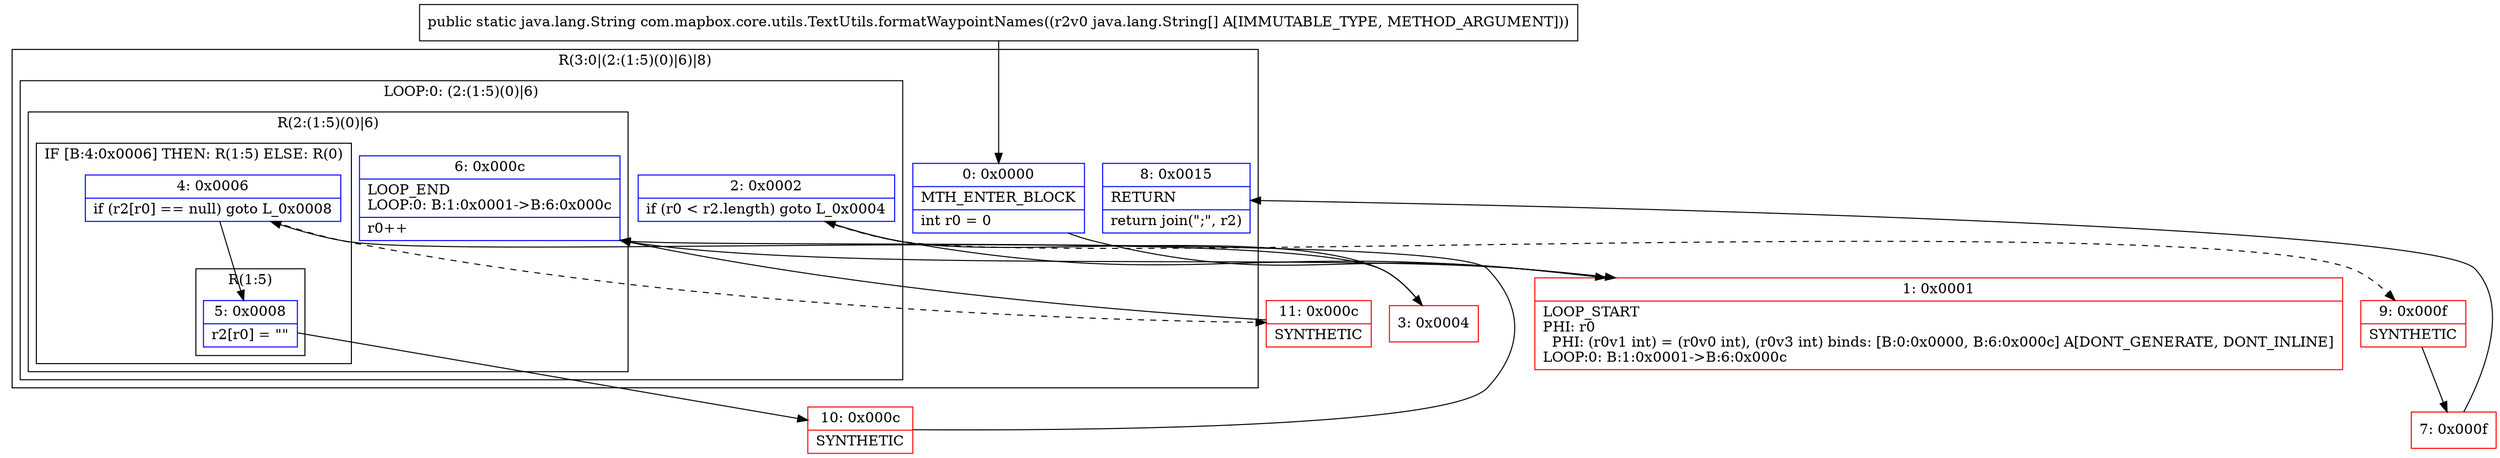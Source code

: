 digraph "CFG forcom.mapbox.core.utils.TextUtils.formatWaypointNames([Ljava\/lang\/String;)Ljava\/lang\/String;" {
subgraph cluster_Region_1738390858 {
label = "R(3:0|(2:(1:5)(0)|6)|8)";
node [shape=record,color=blue];
Node_0 [shape=record,label="{0\:\ 0x0000|MTH_ENTER_BLOCK\l|int r0 = 0\l}"];
subgraph cluster_LoopRegion_368119683 {
label = "LOOP:0: (2:(1:5)(0)|6)";
node [shape=record,color=blue];
Node_2 [shape=record,label="{2\:\ 0x0002|if (r0 \< r2.length) goto L_0x0004\l}"];
subgraph cluster_Region_647690453 {
label = "R(2:(1:5)(0)|6)";
node [shape=record,color=blue];
subgraph cluster_IfRegion_1536844051 {
label = "IF [B:4:0x0006] THEN: R(1:5) ELSE: R(0)";
node [shape=record,color=blue];
Node_4 [shape=record,label="{4\:\ 0x0006|if (r2[r0] == null) goto L_0x0008\l}"];
subgraph cluster_Region_1365766343 {
label = "R(1:5)";
node [shape=record,color=blue];
Node_5 [shape=record,label="{5\:\ 0x0008|r2[r0] = \"\"\l}"];
}
subgraph cluster_Region_1732228410 {
label = "R(0)";
node [shape=record,color=blue];
}
}
Node_6 [shape=record,label="{6\:\ 0x000c|LOOP_END\lLOOP:0: B:1:0x0001\-\>B:6:0x000c\l|r0++\l}"];
}
}
Node_8 [shape=record,label="{8\:\ 0x0015|RETURN\l|return join(\";\", r2)\l}"];
}
Node_1 [shape=record,color=red,label="{1\:\ 0x0001|LOOP_START\lPHI: r0 \l  PHI: (r0v1 int) = (r0v0 int), (r0v3 int) binds: [B:0:0x0000, B:6:0x000c] A[DONT_GENERATE, DONT_INLINE]\lLOOP:0: B:1:0x0001\-\>B:6:0x000c\l}"];
Node_3 [shape=record,color=red,label="{3\:\ 0x0004}"];
Node_7 [shape=record,color=red,label="{7\:\ 0x000f}"];
Node_9 [shape=record,color=red,label="{9\:\ 0x000f|SYNTHETIC\l}"];
Node_10 [shape=record,color=red,label="{10\:\ 0x000c|SYNTHETIC\l}"];
Node_11 [shape=record,color=red,label="{11\:\ 0x000c|SYNTHETIC\l}"];
MethodNode[shape=record,label="{public static java.lang.String com.mapbox.core.utils.TextUtils.formatWaypointNames((r2v0 java.lang.String[] A[IMMUTABLE_TYPE, METHOD_ARGUMENT])) }"];
MethodNode -> Node_0;
Node_0 -> Node_1;
Node_2 -> Node_3;
Node_2 -> Node_9[style=dashed];
Node_4 -> Node_5;
Node_4 -> Node_11[style=dashed];
Node_5 -> Node_10;
Node_6 -> Node_1;
Node_1 -> Node_2;
Node_3 -> Node_4;
Node_7 -> Node_8;
Node_9 -> Node_7;
Node_10 -> Node_6;
Node_11 -> Node_6;
}

